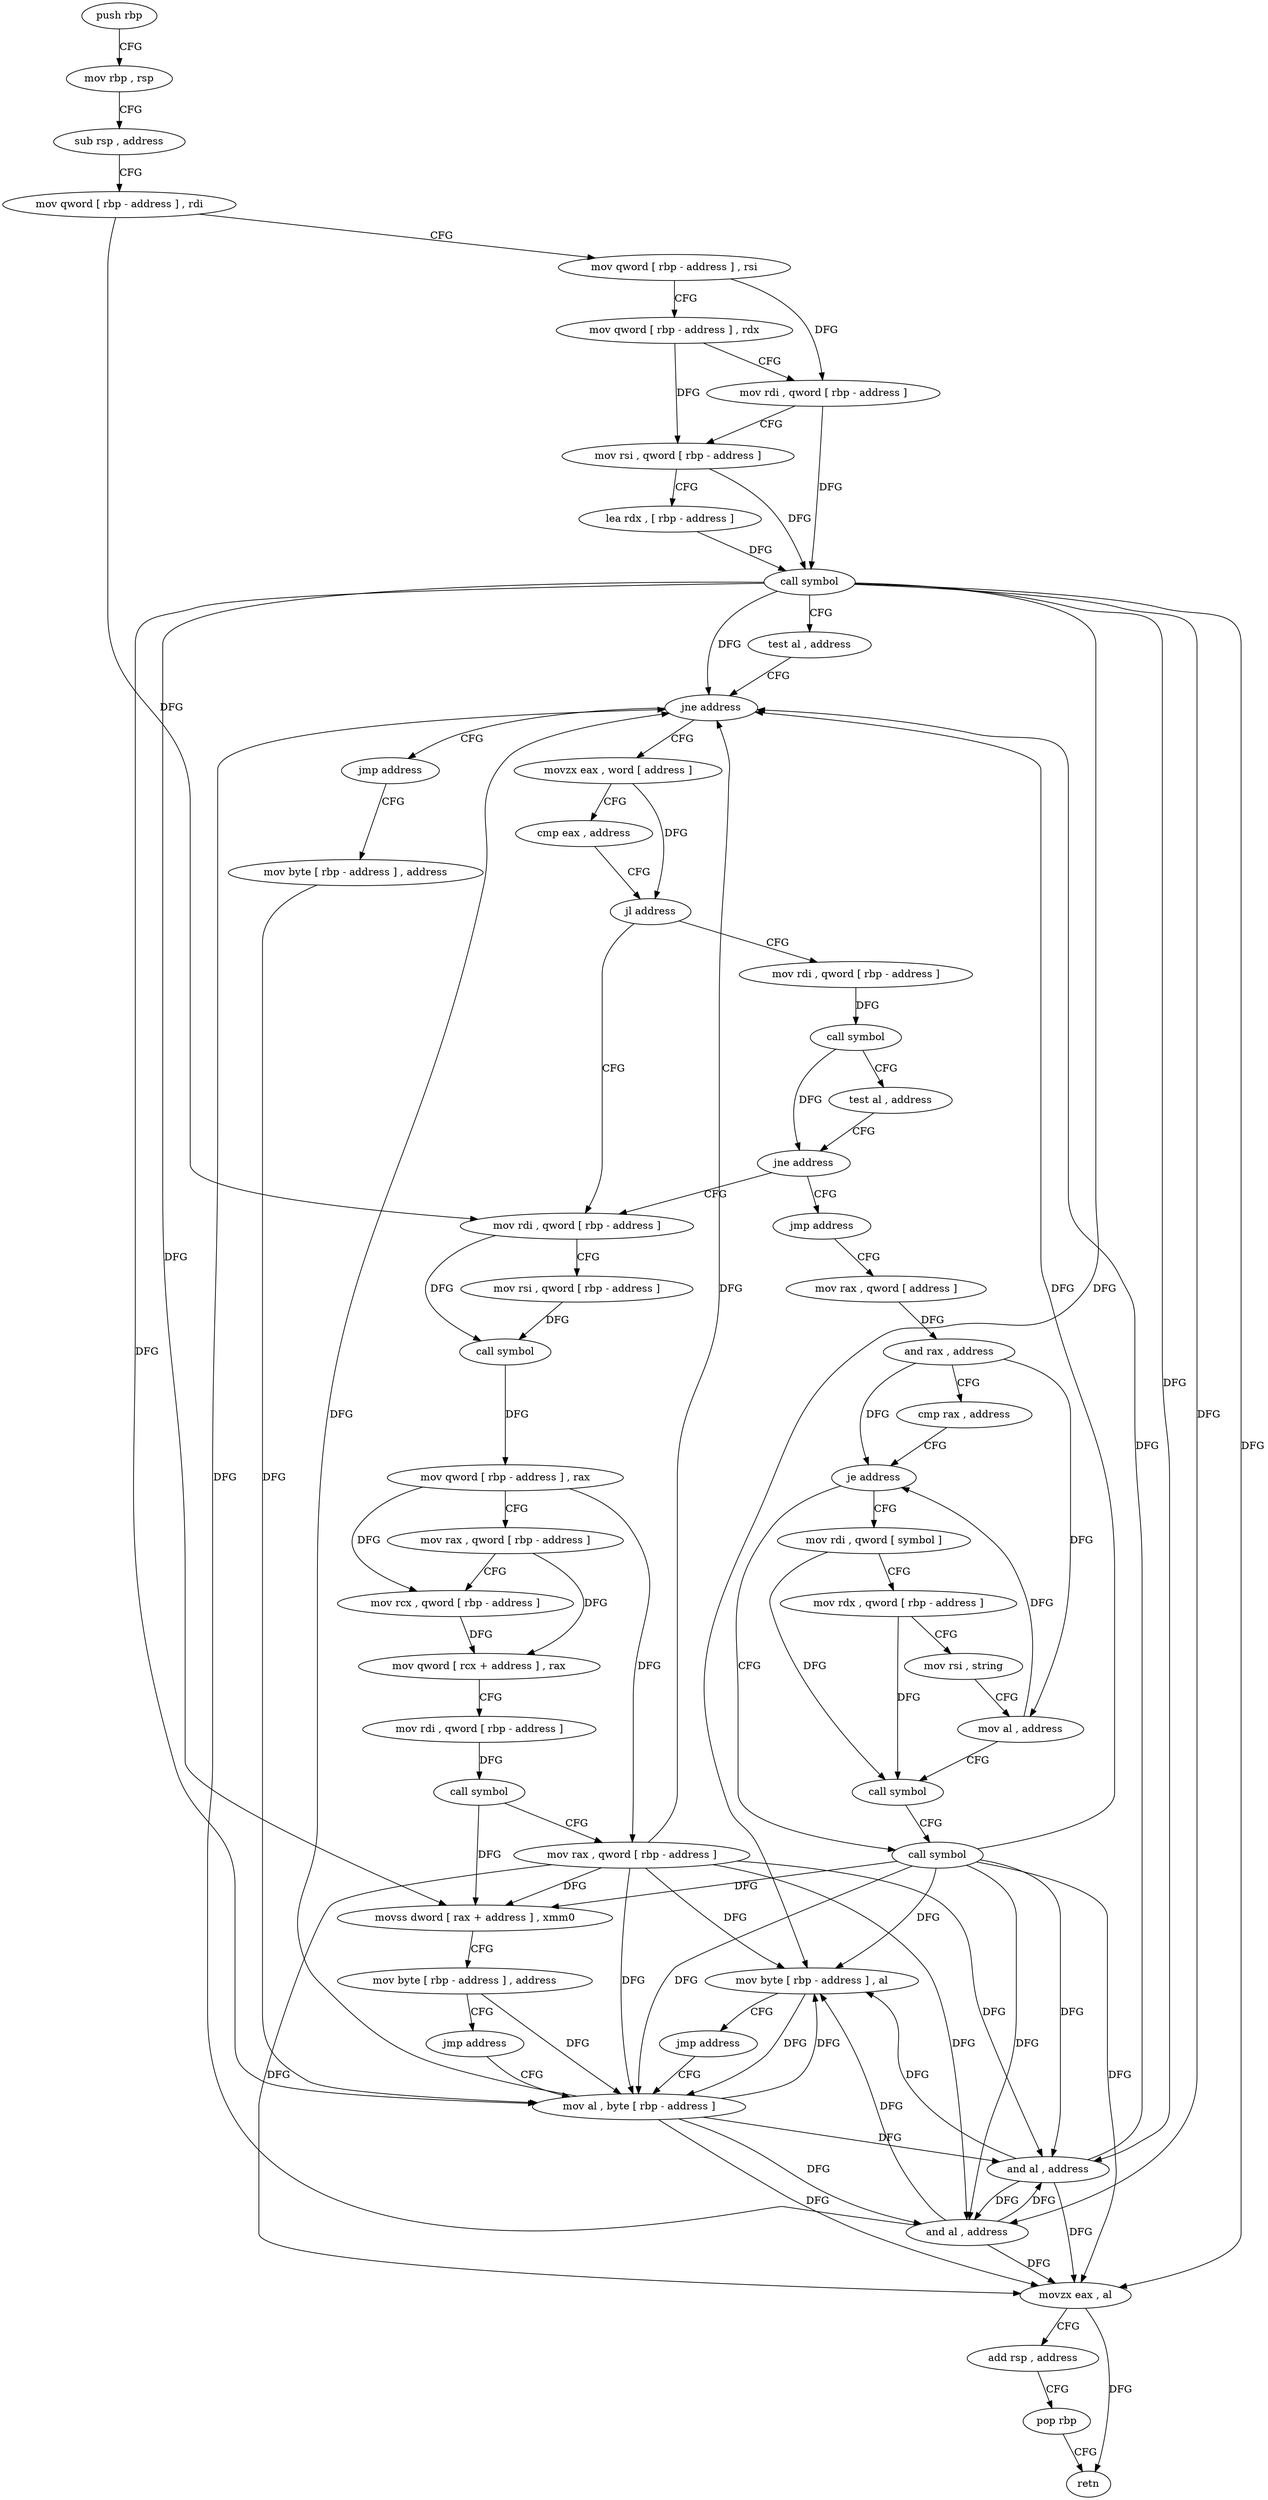 digraph "func" {
"4272032" [label = "push rbp" ]
"4272033" [label = "mov rbp , rsp" ]
"4272036" [label = "sub rsp , address" ]
"4272040" [label = "mov qword [ rbp - address ] , rdi" ]
"4272044" [label = "mov qword [ rbp - address ] , rsi" ]
"4272048" [label = "mov qword [ rbp - address ] , rdx" ]
"4272052" [label = "mov rdi , qword [ rbp - address ]" ]
"4272056" [label = "mov rsi , qword [ rbp - address ]" ]
"4272060" [label = "lea rdx , [ rbp - address ]" ]
"4272064" [label = "call symbol" ]
"4272069" [label = "test al , address" ]
"4272071" [label = "jne address" ]
"4272082" [label = "movzx eax , word [ address ]" ]
"4272077" [label = "jmp address" ]
"4272090" [label = "cmp eax , address" ]
"4272093" [label = "jl address" ]
"4272121" [label = "mov rdi , qword [ rbp - address ]" ]
"4272099" [label = "mov rdi , qword [ rbp - address ]" ]
"4272245" [label = "mov byte [ rbp - address ] , address" ]
"4272125" [label = "mov rsi , qword [ rbp - address ]" ]
"4272129" [label = "call symbol" ]
"4272134" [label = "mov qword [ rbp - address ] , rax" ]
"4272138" [label = "mov rax , qword [ rbp - address ]" ]
"4272142" [label = "mov rcx , qword [ rbp - address ]" ]
"4272146" [label = "mov qword [ rcx + address ] , rax" ]
"4272150" [label = "mov rdi , qword [ rbp - address ]" ]
"4272154" [label = "call symbol" ]
"4272159" [label = "mov rax , qword [ rbp - address ]" ]
"4272163" [label = "movss dword [ rax + address ] , xmm0" ]
"4272168" [label = "mov byte [ rbp - address ] , address" ]
"4272172" [label = "jmp address" ]
"4272249" [label = "mov al , byte [ rbp - address ]" ]
"4272103" [label = "call symbol" ]
"4272108" [label = "test al , address" ]
"4272110" [label = "jne address" ]
"4272116" [label = "jmp address" ]
"4272252" [label = "and al , address" ]
"4272254" [label = "movzx eax , al" ]
"4272257" [label = "add rsp , address" ]
"4272261" [label = "pop rbp" ]
"4272262" [label = "retn" ]
"4272177" [label = "mov rax , qword [ address ]" ]
"4272185" [label = "and rax , address" ]
"4272191" [label = "cmp rax , address" ]
"4272195" [label = "je address" ]
"4272230" [label = "call symbol" ]
"4272201" [label = "mov rdi , qword [ symbol ]" ]
"4272235" [label = "and al , address" ]
"4272237" [label = "mov byte [ rbp - address ] , al" ]
"4272240" [label = "jmp address" ]
"4272209" [label = "mov rdx , qword [ rbp - address ]" ]
"4272213" [label = "mov rsi , string" ]
"4272223" [label = "mov al , address" ]
"4272225" [label = "call symbol" ]
"4272032" -> "4272033" [ label = "CFG" ]
"4272033" -> "4272036" [ label = "CFG" ]
"4272036" -> "4272040" [ label = "CFG" ]
"4272040" -> "4272044" [ label = "CFG" ]
"4272040" -> "4272121" [ label = "DFG" ]
"4272044" -> "4272048" [ label = "CFG" ]
"4272044" -> "4272052" [ label = "DFG" ]
"4272048" -> "4272052" [ label = "CFG" ]
"4272048" -> "4272056" [ label = "DFG" ]
"4272052" -> "4272056" [ label = "CFG" ]
"4272052" -> "4272064" [ label = "DFG" ]
"4272056" -> "4272060" [ label = "CFG" ]
"4272056" -> "4272064" [ label = "DFG" ]
"4272060" -> "4272064" [ label = "DFG" ]
"4272064" -> "4272069" [ label = "CFG" ]
"4272064" -> "4272071" [ label = "DFG" ]
"4272064" -> "4272163" [ label = "DFG" ]
"4272064" -> "4272249" [ label = "DFG" ]
"4272064" -> "4272252" [ label = "DFG" ]
"4272064" -> "4272254" [ label = "DFG" ]
"4272064" -> "4272235" [ label = "DFG" ]
"4272064" -> "4272237" [ label = "DFG" ]
"4272069" -> "4272071" [ label = "CFG" ]
"4272071" -> "4272082" [ label = "CFG" ]
"4272071" -> "4272077" [ label = "CFG" ]
"4272082" -> "4272090" [ label = "CFG" ]
"4272082" -> "4272093" [ label = "DFG" ]
"4272077" -> "4272245" [ label = "CFG" ]
"4272090" -> "4272093" [ label = "CFG" ]
"4272093" -> "4272121" [ label = "CFG" ]
"4272093" -> "4272099" [ label = "CFG" ]
"4272121" -> "4272125" [ label = "CFG" ]
"4272121" -> "4272129" [ label = "DFG" ]
"4272099" -> "4272103" [ label = "DFG" ]
"4272245" -> "4272249" [ label = "DFG" ]
"4272125" -> "4272129" [ label = "DFG" ]
"4272129" -> "4272134" [ label = "DFG" ]
"4272134" -> "4272138" [ label = "CFG" ]
"4272134" -> "4272142" [ label = "DFG" ]
"4272134" -> "4272159" [ label = "DFG" ]
"4272138" -> "4272142" [ label = "CFG" ]
"4272138" -> "4272146" [ label = "DFG" ]
"4272142" -> "4272146" [ label = "DFG" ]
"4272146" -> "4272150" [ label = "CFG" ]
"4272150" -> "4272154" [ label = "DFG" ]
"4272154" -> "4272159" [ label = "CFG" ]
"4272154" -> "4272163" [ label = "DFG" ]
"4272159" -> "4272163" [ label = "DFG" ]
"4272159" -> "4272071" [ label = "DFG" ]
"4272159" -> "4272249" [ label = "DFG" ]
"4272159" -> "4272252" [ label = "DFG" ]
"4272159" -> "4272254" [ label = "DFG" ]
"4272159" -> "4272235" [ label = "DFG" ]
"4272159" -> "4272237" [ label = "DFG" ]
"4272163" -> "4272168" [ label = "CFG" ]
"4272168" -> "4272172" [ label = "CFG" ]
"4272168" -> "4272249" [ label = "DFG" ]
"4272172" -> "4272249" [ label = "CFG" ]
"4272249" -> "4272252" [ label = "DFG" ]
"4272249" -> "4272071" [ label = "DFG" ]
"4272249" -> "4272254" [ label = "DFG" ]
"4272249" -> "4272235" [ label = "DFG" ]
"4272249" -> "4272237" [ label = "DFG" ]
"4272103" -> "4272108" [ label = "CFG" ]
"4272103" -> "4272110" [ label = "DFG" ]
"4272108" -> "4272110" [ label = "CFG" ]
"4272110" -> "4272121" [ label = "CFG" ]
"4272110" -> "4272116" [ label = "CFG" ]
"4272116" -> "4272177" [ label = "CFG" ]
"4272252" -> "4272254" [ label = "DFG" ]
"4272252" -> "4272071" [ label = "DFG" ]
"4272252" -> "4272235" [ label = "DFG" ]
"4272252" -> "4272237" [ label = "DFG" ]
"4272254" -> "4272257" [ label = "CFG" ]
"4272254" -> "4272262" [ label = "DFG" ]
"4272257" -> "4272261" [ label = "CFG" ]
"4272261" -> "4272262" [ label = "CFG" ]
"4272177" -> "4272185" [ label = "DFG" ]
"4272185" -> "4272191" [ label = "CFG" ]
"4272185" -> "4272195" [ label = "DFG" ]
"4272185" -> "4272223" [ label = "DFG" ]
"4272191" -> "4272195" [ label = "CFG" ]
"4272195" -> "4272230" [ label = "CFG" ]
"4272195" -> "4272201" [ label = "CFG" ]
"4272230" -> "4272235" [ label = "DFG" ]
"4272230" -> "4272071" [ label = "DFG" ]
"4272230" -> "4272252" [ label = "DFG" ]
"4272230" -> "4272254" [ label = "DFG" ]
"4272230" -> "4272163" [ label = "DFG" ]
"4272230" -> "4272249" [ label = "DFG" ]
"4272230" -> "4272237" [ label = "DFG" ]
"4272201" -> "4272209" [ label = "CFG" ]
"4272201" -> "4272225" [ label = "DFG" ]
"4272235" -> "4272237" [ label = "DFG" ]
"4272235" -> "4272071" [ label = "DFG" ]
"4272235" -> "4272252" [ label = "DFG" ]
"4272235" -> "4272254" [ label = "DFG" ]
"4272237" -> "4272240" [ label = "CFG" ]
"4272237" -> "4272249" [ label = "DFG" ]
"4272240" -> "4272249" [ label = "CFG" ]
"4272209" -> "4272213" [ label = "CFG" ]
"4272209" -> "4272225" [ label = "DFG" ]
"4272213" -> "4272223" [ label = "CFG" ]
"4272223" -> "4272225" [ label = "CFG" ]
"4272223" -> "4272195" [ label = "DFG" ]
"4272225" -> "4272230" [ label = "CFG" ]
}
